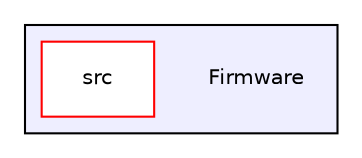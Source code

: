 digraph "Firmware" {
  compound=true
  node [ fontsize="10", fontname="Helvetica"];
  edge [ labelfontsize="10", labelfontname="Helvetica"];
  subgraph clusterdir_74b6a3b63f61c160c0f14b7a283a4c9b {
    graph [ bgcolor="#eeeeff", pencolor="black", label="" URL="dir_74b6a3b63f61c160c0f14b7a283a4c9b.html"];
    dir_74b6a3b63f61c160c0f14b7a283a4c9b [shape=plaintext label="Firmware"];
  dir_1d3c3c7140805695fa0274ab03b7eab2 [shape=box label="src" fillcolor="white" style="filled" color="red" URL="dir_1d3c3c7140805695fa0274ab03b7eab2.html"];
  }
}
